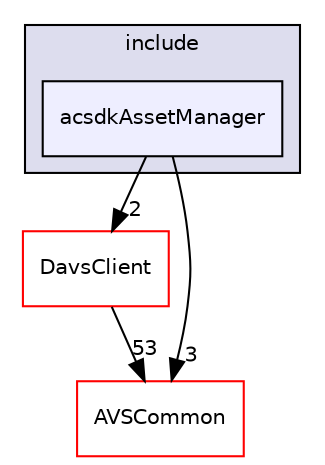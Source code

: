 digraph "/workplace/avs-device-sdk/capabilities/AssetManager/acsdkAssetManager/include/acsdkAssetManager" {
  compound=true
  node [ fontsize="10", fontname="Helvetica"];
  edge [ labelfontsize="10", labelfontname="Helvetica"];
  subgraph clusterdir_540438bbae3a318540d9b45853620373 {
    graph [ bgcolor="#ddddee", pencolor="black", label="include" fontname="Helvetica", fontsize="10", URL="dir_540438bbae3a318540d9b45853620373.html"]
  dir_9f83eaf484c42c430f986a5b1e1d0384 [shape=box, label="acsdkAssetManager", style="filled", fillcolor="#eeeeff", pencolor="black", URL="dir_9f83eaf484c42c430f986a5b1e1d0384.html"];
  }
  dir_de622777c97862544df14465483f72cc [shape=box label="DavsClient" fillcolor="white" style="filled" color="red" URL="dir_de622777c97862544df14465483f72cc.html"];
  dir_13e65effb2bde530b17b3d5eefcd0266 [shape=box label="AVSCommon" fillcolor="white" style="filled" color="red" URL="dir_13e65effb2bde530b17b3d5eefcd0266.html"];
  dir_de622777c97862544df14465483f72cc->dir_13e65effb2bde530b17b3d5eefcd0266 [headlabel="53", labeldistance=1.5 headhref="dir_000230_000017.html"];
  dir_9f83eaf484c42c430f986a5b1e1d0384->dir_de622777c97862544df14465483f72cc [headlabel="2", labeldistance=1.5 headhref="dir_000300_000230.html"];
  dir_9f83eaf484c42c430f986a5b1e1d0384->dir_13e65effb2bde530b17b3d5eefcd0266 [headlabel="3", labeldistance=1.5 headhref="dir_000300_000017.html"];
}
